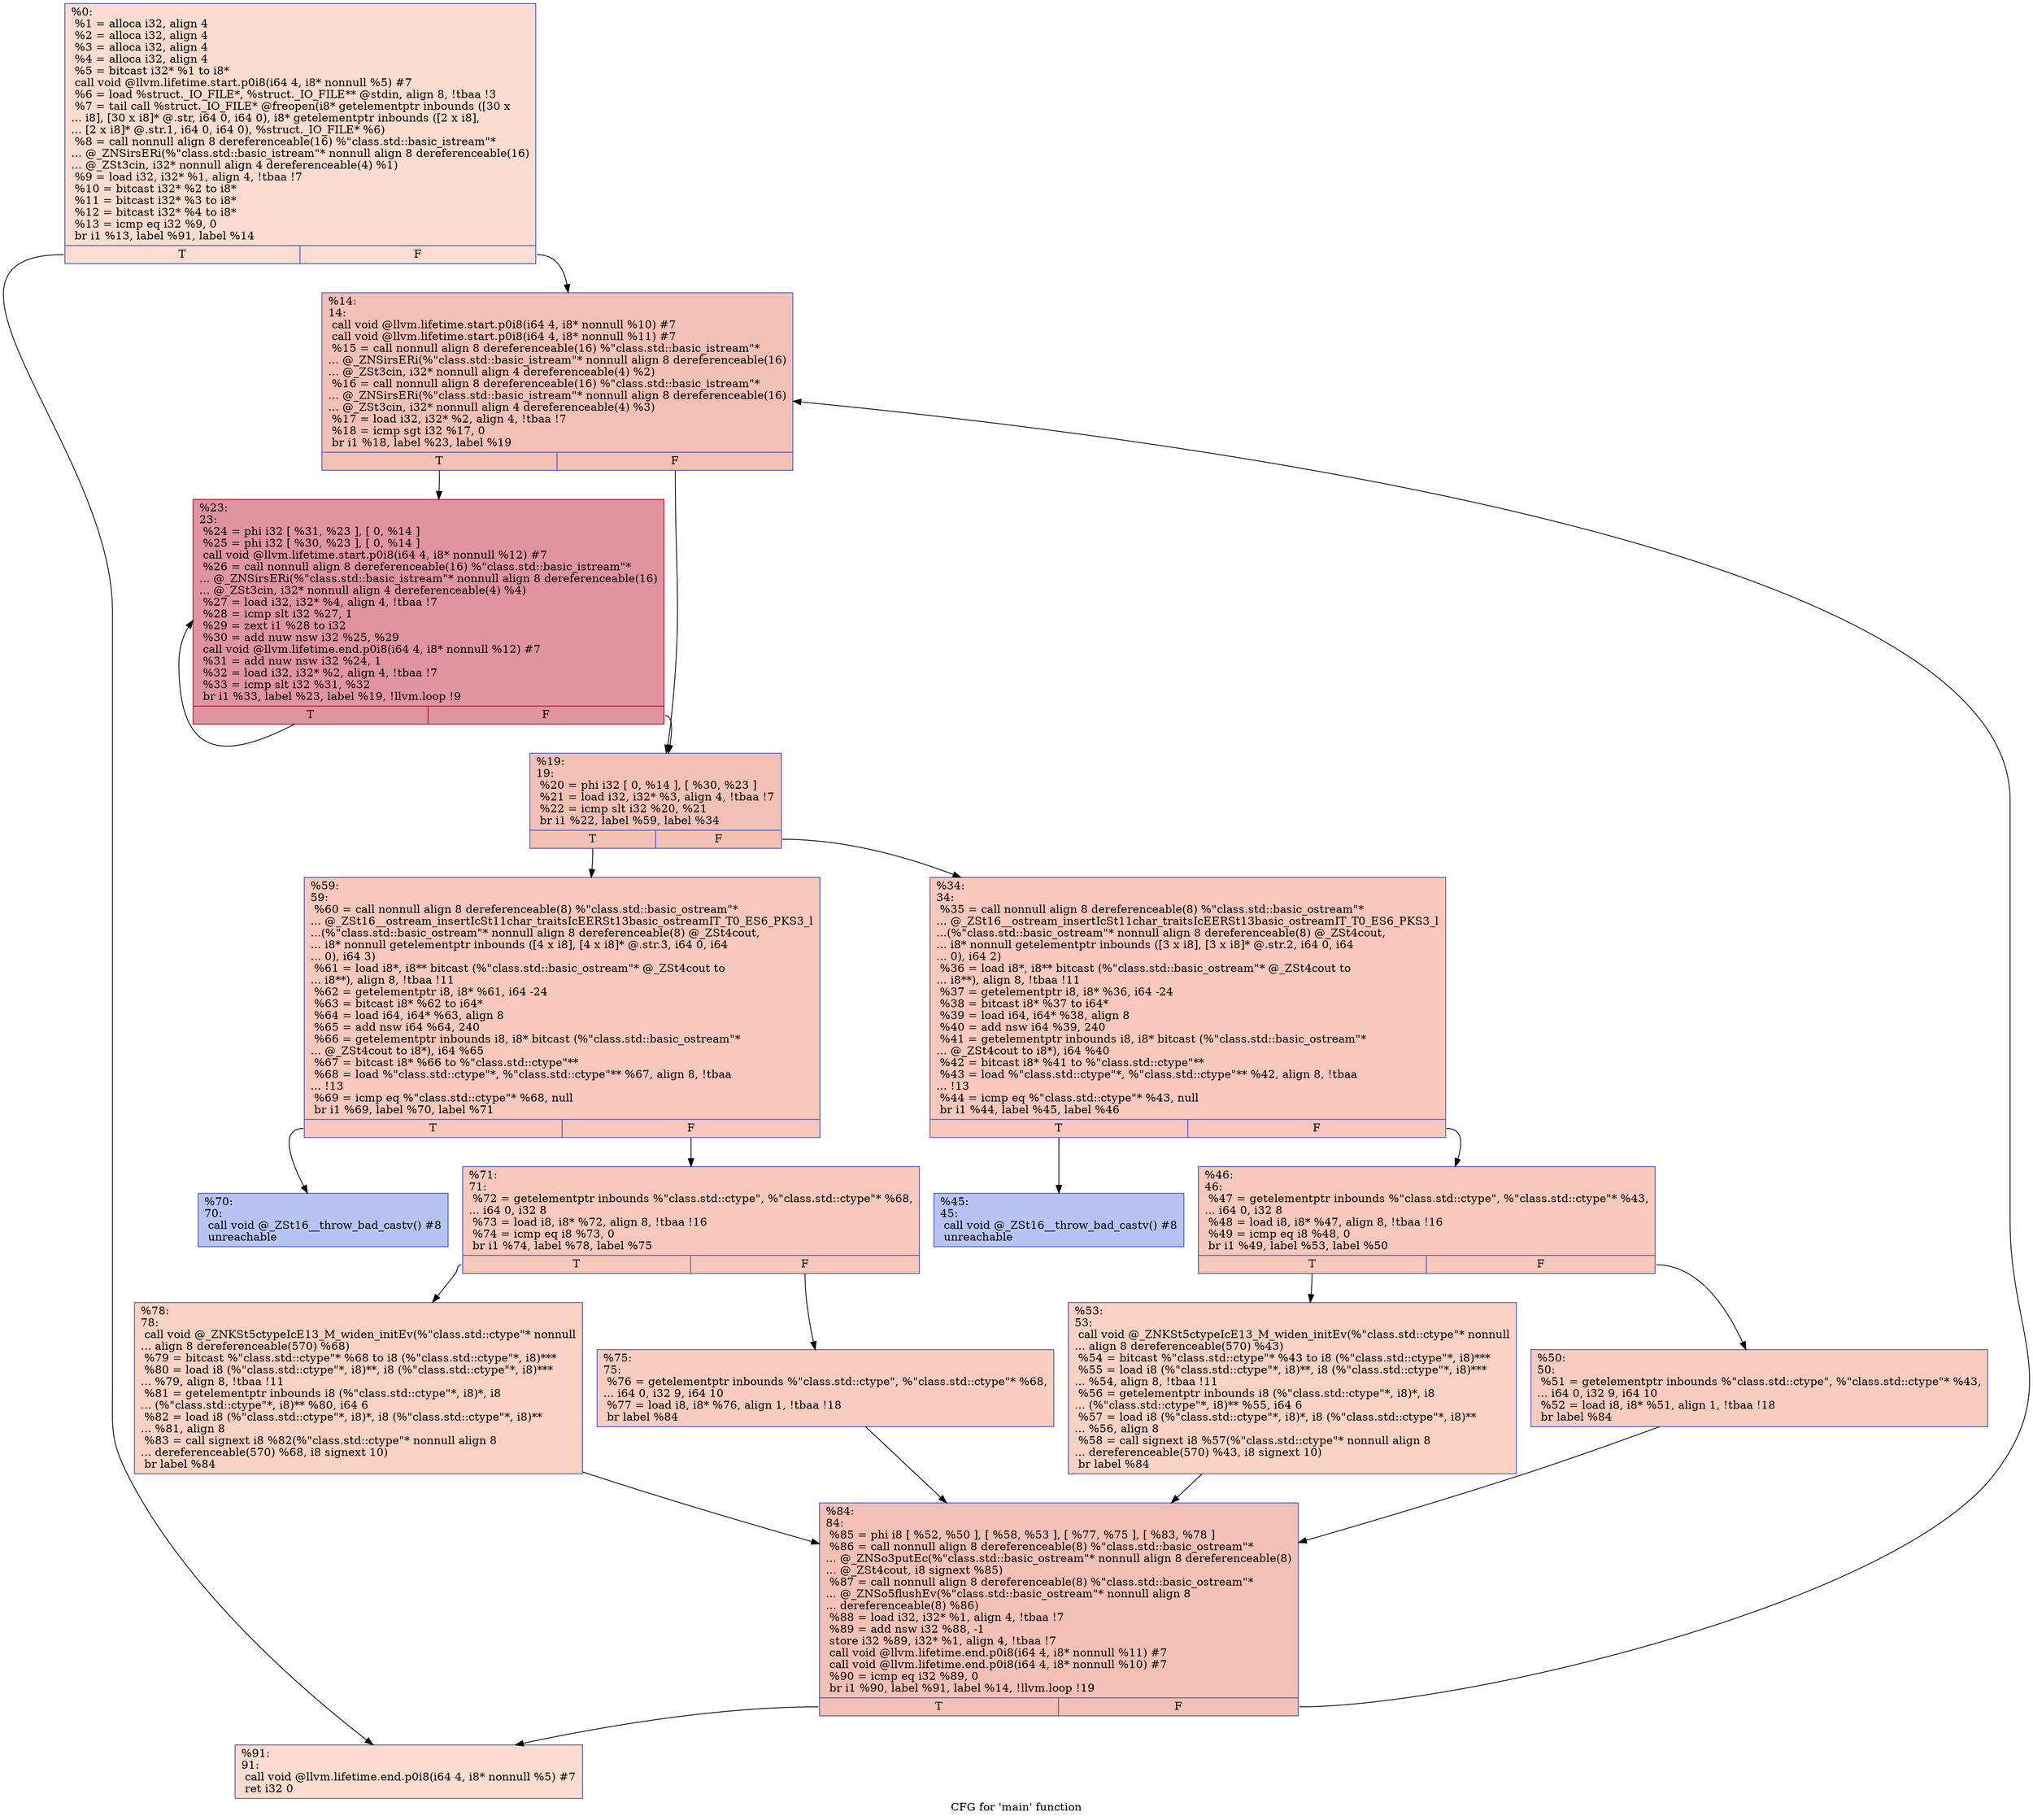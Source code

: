 digraph "CFG for 'main' function" {
	label="CFG for 'main' function";

	Node0x561211647750 [shape=record,color="#3d50c3ff", style=filled, fillcolor="#f7af9170",label="{%0:\l  %1 = alloca i32, align 4\l  %2 = alloca i32, align 4\l  %3 = alloca i32, align 4\l  %4 = alloca i32, align 4\l  %5 = bitcast i32* %1 to i8*\l  call void @llvm.lifetime.start.p0i8(i64 4, i8* nonnull %5) #7\l  %6 = load %struct._IO_FILE*, %struct._IO_FILE** @stdin, align 8, !tbaa !3\l  %7 = tail call %struct._IO_FILE* @freopen(i8* getelementptr inbounds ([30 x\l... i8], [30 x i8]* @.str, i64 0, i64 0), i8* getelementptr inbounds ([2 x i8],\l... [2 x i8]* @.str.1, i64 0, i64 0), %struct._IO_FILE* %6)\l  %8 = call nonnull align 8 dereferenceable(16) %\"class.std::basic_istream\"*\l... @_ZNSirsERi(%\"class.std::basic_istream\"* nonnull align 8 dereferenceable(16)\l... @_ZSt3cin, i32* nonnull align 4 dereferenceable(4) %1)\l  %9 = load i32, i32* %1, align 4, !tbaa !7\l  %10 = bitcast i32* %2 to i8*\l  %11 = bitcast i32* %3 to i8*\l  %12 = bitcast i32* %4 to i8*\l  %13 = icmp eq i32 %9, 0\l  br i1 %13, label %91, label %14\l|{<s0>T|<s1>F}}"];
	Node0x561211647750:s0 -> Node0x561211647a20;
	Node0x561211647750:s1 -> Node0x56121164a500;
	Node0x56121164a500 [shape=record,color="#3d50c3ff", style=filled, fillcolor="#e5705870",label="{%14:\l14:                                               \l  call void @llvm.lifetime.start.p0i8(i64 4, i8* nonnull %10) #7\l  call void @llvm.lifetime.start.p0i8(i64 4, i8* nonnull %11) #7\l  %15 = call nonnull align 8 dereferenceable(16) %\"class.std::basic_istream\"*\l... @_ZNSirsERi(%\"class.std::basic_istream\"* nonnull align 8 dereferenceable(16)\l... @_ZSt3cin, i32* nonnull align 4 dereferenceable(4) %2)\l  %16 = call nonnull align 8 dereferenceable(16) %\"class.std::basic_istream\"*\l... @_ZNSirsERi(%\"class.std::basic_istream\"* nonnull align 8 dereferenceable(16)\l... @_ZSt3cin, i32* nonnull align 4 dereferenceable(4) %3)\l  %17 = load i32, i32* %2, align 4, !tbaa !7\l  %18 = icmp sgt i32 %17, 0\l  br i1 %18, label %23, label %19\l|{<s0>T|<s1>F}}"];
	Node0x56121164a500:s0 -> Node0x56121164b1c0;
	Node0x56121164a500:s1 -> Node0x56121164b210;
	Node0x56121164b210 [shape=record,color="#3d50c3ff", style=filled, fillcolor="#e5705870",label="{%19:\l19:                                               \l  %20 = phi i32 [ 0, %14 ], [ %30, %23 ]\l  %21 = load i32, i32* %3, align 4, !tbaa !7\l  %22 = icmp slt i32 %20, %21\l  br i1 %22, label %59, label %34\l|{<s0>T|<s1>F}}"];
	Node0x56121164b210:s0 -> Node0x56121164b500;
	Node0x56121164b210:s1 -> Node0x56121164b590;
	Node0x56121164b1c0 [shape=record,color="#b70d28ff", style=filled, fillcolor="#b70d2870",label="{%23:\l23:                                               \l  %24 = phi i32 [ %31, %23 ], [ 0, %14 ]\l  %25 = phi i32 [ %30, %23 ], [ 0, %14 ]\l  call void @llvm.lifetime.start.p0i8(i64 4, i8* nonnull %12) #7\l  %26 = call nonnull align 8 dereferenceable(16) %\"class.std::basic_istream\"*\l... @_ZNSirsERi(%\"class.std::basic_istream\"* nonnull align 8 dereferenceable(16)\l... @_ZSt3cin, i32* nonnull align 4 dereferenceable(4) %4)\l  %27 = load i32, i32* %4, align 4, !tbaa !7\l  %28 = icmp slt i32 %27, 1\l  %29 = zext i1 %28 to i32\l  %30 = add nuw nsw i32 %25, %29\l  call void @llvm.lifetime.end.p0i8(i64 4, i8* nonnull %12) #7\l  %31 = add nuw nsw i32 %24, 1\l  %32 = load i32, i32* %2, align 4, !tbaa !7\l  %33 = icmp slt i32 %31, %32\l  br i1 %33, label %23, label %19, !llvm.loop !9\l|{<s0>T|<s1>F}}"];
	Node0x56121164b1c0:s0 -> Node0x56121164b1c0;
	Node0x56121164b1c0:s1 -> Node0x56121164b210;
	Node0x56121164b590 [shape=record,color="#3d50c3ff", style=filled, fillcolor="#ed836670",label="{%34:\l34:                                               \l  %35 = call nonnull align 8 dereferenceable(8) %\"class.std::basic_ostream\"*\l... @_ZSt16__ostream_insertIcSt11char_traitsIcEERSt13basic_ostreamIT_T0_ES6_PKS3_l\l...(%\"class.std::basic_ostream\"* nonnull align 8 dereferenceable(8) @_ZSt4cout,\l... i8* nonnull getelementptr inbounds ([3 x i8], [3 x i8]* @.str.2, i64 0, i64\l... 0), i64 2)\l  %36 = load i8*, i8** bitcast (%\"class.std::basic_ostream\"* @_ZSt4cout to\l... i8**), align 8, !tbaa !11\l  %37 = getelementptr i8, i8* %36, i64 -24\l  %38 = bitcast i8* %37 to i64*\l  %39 = load i64, i64* %38, align 8\l  %40 = add nsw i64 %39, 240\l  %41 = getelementptr inbounds i8, i8* bitcast (%\"class.std::basic_ostream\"*\l... @_ZSt4cout to i8*), i64 %40\l  %42 = bitcast i8* %41 to %\"class.std::ctype\"**\l  %43 = load %\"class.std::ctype\"*, %\"class.std::ctype\"** %42, align 8, !tbaa\l... !13\l  %44 = icmp eq %\"class.std::ctype\"* %43, null\l  br i1 %44, label %45, label %46\l|{<s0>T|<s1>F}}"];
	Node0x56121164b590:s0 -> Node0x56121164ce00;
	Node0x56121164b590:s1 -> Node0x56121164ce90;
	Node0x56121164ce00 [shape=record,color="#3d50c3ff", style=filled, fillcolor="#5b7ae570",label="{%45:\l45:                                               \l  call void @_ZSt16__throw_bad_castv() #8\l  unreachable\l}"];
	Node0x56121164ce90 [shape=record,color="#3d50c3ff", style=filled, fillcolor="#ed836670",label="{%46:\l46:                                               \l  %47 = getelementptr inbounds %\"class.std::ctype\", %\"class.std::ctype\"* %43,\l... i64 0, i32 8\l  %48 = load i8, i8* %47, align 8, !tbaa !16\l  %49 = icmp eq i8 %48, 0\l  br i1 %49, label %53, label %50\l|{<s0>T|<s1>F}}"];
	Node0x56121164ce90:s0 -> Node0x56121164d4b0;
	Node0x56121164ce90:s1 -> Node0x56121164d540;
	Node0x56121164d540 [shape=record,color="#3d50c3ff", style=filled, fillcolor="#f08b6e70",label="{%50:\l50:                                               \l  %51 = getelementptr inbounds %\"class.std::ctype\", %\"class.std::ctype\"* %43,\l... i64 0, i32 9, i64 10\l  %52 = load i8, i8* %51, align 1, !tbaa !18\l  br label %84\l}"];
	Node0x56121164d540 -> Node0x56121164d830;
	Node0x56121164d4b0 [shape=record,color="#3d50c3ff", style=filled, fillcolor="#f4987a70",label="{%53:\l53:                                               \l  call void @_ZNKSt5ctypeIcE13_M_widen_initEv(%\"class.std::ctype\"* nonnull\l... align 8 dereferenceable(570) %43)\l  %54 = bitcast %\"class.std::ctype\"* %43 to i8 (%\"class.std::ctype\"*, i8)***\l  %55 = load i8 (%\"class.std::ctype\"*, i8)**, i8 (%\"class.std::ctype\"*, i8)***\l... %54, align 8, !tbaa !11\l  %56 = getelementptr inbounds i8 (%\"class.std::ctype\"*, i8)*, i8\l... (%\"class.std::ctype\"*, i8)** %55, i64 6\l  %57 = load i8 (%\"class.std::ctype\"*, i8)*, i8 (%\"class.std::ctype\"*, i8)**\l... %56, align 8\l  %58 = call signext i8 %57(%\"class.std::ctype\"* nonnull align 8\l... dereferenceable(570) %43, i8 signext 10)\l  br label %84\l}"];
	Node0x56121164d4b0 -> Node0x56121164d830;
	Node0x56121164b500 [shape=record,color="#3d50c3ff", style=filled, fillcolor="#ed836670",label="{%59:\l59:                                               \l  %60 = call nonnull align 8 dereferenceable(8) %\"class.std::basic_ostream\"*\l... @_ZSt16__ostream_insertIcSt11char_traitsIcEERSt13basic_ostreamIT_T0_ES6_PKS3_l\l...(%\"class.std::basic_ostream\"* nonnull align 8 dereferenceable(8) @_ZSt4cout,\l... i8* nonnull getelementptr inbounds ([4 x i8], [4 x i8]* @.str.3, i64 0, i64\l... 0), i64 3)\l  %61 = load i8*, i8** bitcast (%\"class.std::basic_ostream\"* @_ZSt4cout to\l... i8**), align 8, !tbaa !11\l  %62 = getelementptr i8, i8* %61, i64 -24\l  %63 = bitcast i8* %62 to i64*\l  %64 = load i64, i64* %63, align 8\l  %65 = add nsw i64 %64, 240\l  %66 = getelementptr inbounds i8, i8* bitcast (%\"class.std::basic_ostream\"*\l... @_ZSt4cout to i8*), i64 %65\l  %67 = bitcast i8* %66 to %\"class.std::ctype\"**\l  %68 = load %\"class.std::ctype\"*, %\"class.std::ctype\"** %67, align 8, !tbaa\l... !13\l  %69 = icmp eq %\"class.std::ctype\"* %68, null\l  br i1 %69, label %70, label %71\l|{<s0>T|<s1>F}}"];
	Node0x56121164b500:s0 -> Node0x56121164f690;
	Node0x56121164b500:s1 -> Node0x56121164f6e0;
	Node0x56121164f690 [shape=record,color="#3d50c3ff", style=filled, fillcolor="#5b7ae570",label="{%70:\l70:                                               \l  call void @_ZSt16__throw_bad_castv() #8\l  unreachable\l}"];
	Node0x56121164f6e0 [shape=record,color="#3d50c3ff", style=filled, fillcolor="#ed836670",label="{%71:\l71:                                               \l  %72 = getelementptr inbounds %\"class.std::ctype\", %\"class.std::ctype\"* %68,\l... i64 0, i32 8\l  %73 = load i8, i8* %72, align 8, !tbaa !16\l  %74 = icmp eq i8 %73, 0\l  br i1 %74, label %78, label %75\l|{<s0>T|<s1>F}}"];
	Node0x56121164f6e0:s0 -> Node0x561211650140;
	Node0x56121164f6e0:s1 -> Node0x561211650190;
	Node0x561211650190 [shape=record,color="#3d50c3ff", style=filled, fillcolor="#f08b6e70",label="{%75:\l75:                                               \l  %76 = getelementptr inbounds %\"class.std::ctype\", %\"class.std::ctype\"* %68,\l... i64 0, i32 9, i64 10\l  %77 = load i8, i8* %76, align 1, !tbaa !18\l  br label %84\l}"];
	Node0x561211650190 -> Node0x56121164d830;
	Node0x561211650140 [shape=record,color="#3d50c3ff", style=filled, fillcolor="#f4987a70",label="{%78:\l78:                                               \l  call void @_ZNKSt5ctypeIcE13_M_widen_initEv(%\"class.std::ctype\"* nonnull\l... align 8 dereferenceable(570) %68)\l  %79 = bitcast %\"class.std::ctype\"* %68 to i8 (%\"class.std::ctype\"*, i8)***\l  %80 = load i8 (%\"class.std::ctype\"*, i8)**, i8 (%\"class.std::ctype\"*, i8)***\l... %79, align 8, !tbaa !11\l  %81 = getelementptr inbounds i8 (%\"class.std::ctype\"*, i8)*, i8\l... (%\"class.std::ctype\"*, i8)** %80, i64 6\l  %82 = load i8 (%\"class.std::ctype\"*, i8)*, i8 (%\"class.std::ctype\"*, i8)**\l... %81, align 8\l  %83 = call signext i8 %82(%\"class.std::ctype\"* nonnull align 8\l... dereferenceable(570) %68, i8 signext 10)\l  br label %84\l}"];
	Node0x561211650140 -> Node0x56121164d830;
	Node0x56121164d830 [shape=record,color="#3d50c3ff", style=filled, fillcolor="#e5705870",label="{%84:\l84:                                               \l  %85 = phi i8 [ %52, %50 ], [ %58, %53 ], [ %77, %75 ], [ %83, %78 ]\l  %86 = call nonnull align 8 dereferenceable(8) %\"class.std::basic_ostream\"*\l... @_ZNSo3putEc(%\"class.std::basic_ostream\"* nonnull align 8 dereferenceable(8)\l... @_ZSt4cout, i8 signext %85)\l  %87 = call nonnull align 8 dereferenceable(8) %\"class.std::basic_ostream\"*\l... @_ZNSo5flushEv(%\"class.std::basic_ostream\"* nonnull align 8\l... dereferenceable(8) %86)\l  %88 = load i32, i32* %1, align 4, !tbaa !7\l  %89 = add nsw i32 %88, -1\l  store i32 %89, i32* %1, align 4, !tbaa !7\l  call void @llvm.lifetime.end.p0i8(i64 4, i8* nonnull %11) #7\l  call void @llvm.lifetime.end.p0i8(i64 4, i8* nonnull %10) #7\l  %90 = icmp eq i32 %89, 0\l  br i1 %90, label %91, label %14, !llvm.loop !19\l|{<s0>T|<s1>F}}"];
	Node0x56121164d830:s0 -> Node0x561211647a20;
	Node0x56121164d830:s1 -> Node0x56121164a500;
	Node0x561211647a20 [shape=record,color="#3d50c3ff", style=filled, fillcolor="#f7af9170",label="{%91:\l91:                                               \l  call void @llvm.lifetime.end.p0i8(i64 4, i8* nonnull %5) #7\l  ret i32 0\l}"];
}
